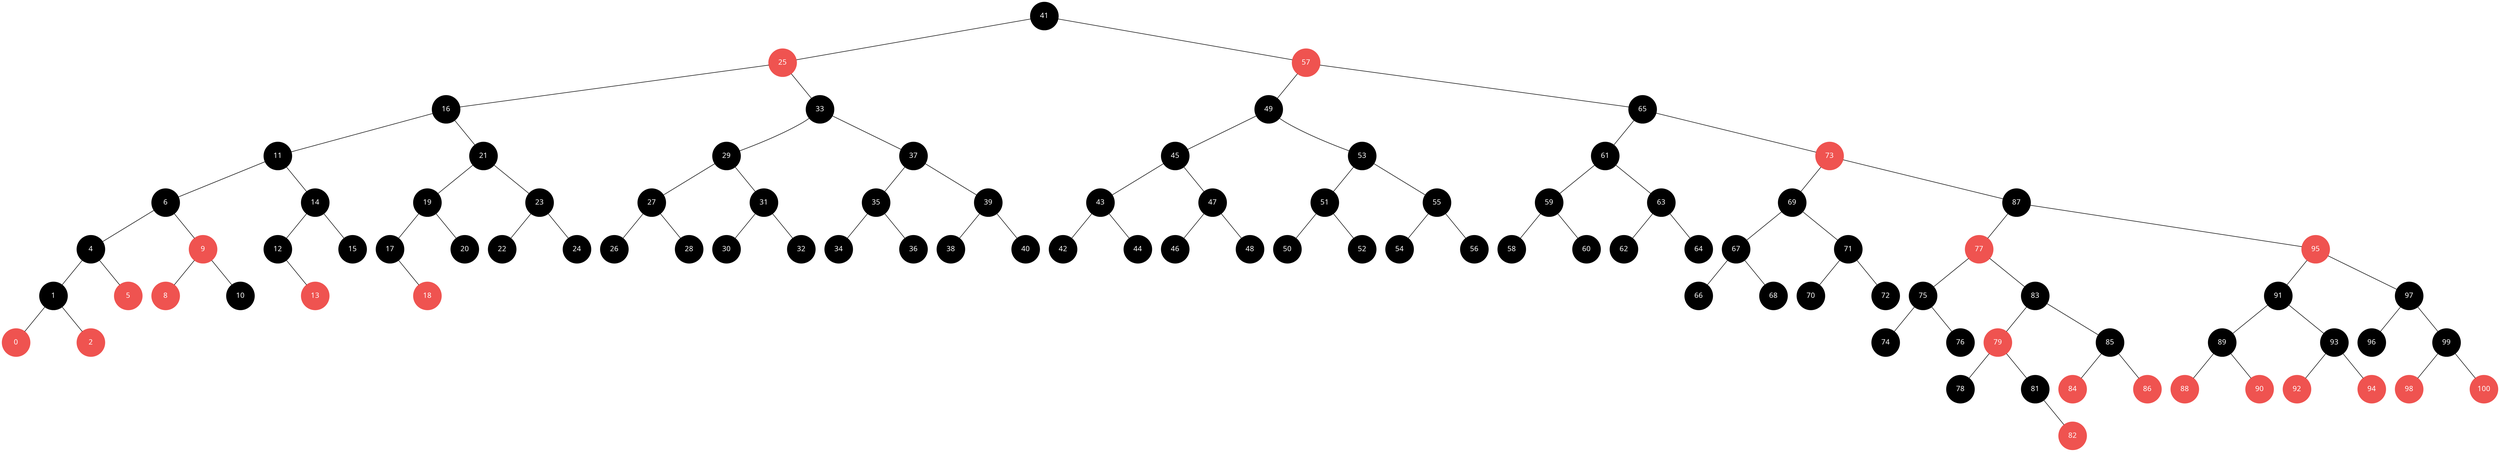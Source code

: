 digraph {
	graph [fontname=InputMono]
	node [shape=circle]
	node [style=filled]
	node [color=black]
	node [fixedsize=true]
	node [height=0.75]
	node [width=0.75]
	node [fontcolor=white]
	node [fontname=InputMono]
	edge [arrowhead=none]
	edge [style=filled]
	edge [weight=10]
	edge [color=black]
	node [color=black]
	41
	edge [weight=10]
	edge [color=black]
	node [color="#ef5350"]
	25
		41 -> 25
	edge [weight=100]
	edge [color=white]
	node [color=white]
	"[41"
		41 -> "[41"
	edge [weight=10]
	edge [color=black]
	node [color="#ef5350"]
	57
		41 -> 57
	edge [weight=10]
	edge [color=black]
	node [color=black]
	49
		57 -> 49
	edge [weight=100]
	edge [color=white]
	node [color=white]
	"[57"
		57 -> "[57"
	edge [weight=10]
	edge [color=black]
	node [color=black]
	65
		57 -> 65
	edge [weight=10]
	edge [color=black]
	node [color=black]
	61
		65 -> 61
	edge [weight=100]
	edge [color=white]
	node [color=white]
	"[65"
		65 -> "[65"
	edge [weight=10]
	edge [color=black]
	node [color="#ef5350"]
	73
		65 -> 73
	edge [weight=10]
	edge [color=black]
	node [color=black]
	69
		73 -> 69
	edge [weight=100]
	edge [color=white]
	node [color=white]
	"[73"
		73 -> "[73"
	edge [weight=10]
	edge [color=black]
	node [color=black]
	87
		73 -> 87
	edge [weight=10]
	edge [color=black]
	node [color="#ef5350"]
	77
		87 -> 77
	edge [weight=100]
	edge [color=white]
	node [color=white]
	"[87"
		87 -> "[87"
	edge [weight=10]
	edge [color=black]
	node [color="#ef5350"]
	95
		87 -> 95
	edge [weight=10]
	edge [color=black]
	node [color=black]
	91
		95 -> 91
	edge [weight=100]
	edge [color=white]
	node [color=white]
	"[95"
		95 -> "[95"
	edge [weight=10]
	edge [color=black]
	node [color=black]
	97
		95 -> 97
	edge [weight=10]
	edge [color=black]
	node [color=black]
	96
		97 -> 96
	edge [weight=100]
	edge [color=white]
	node [color=white]
	"[97"
		97 -> "[97"
	edge [weight=10]
	edge [color=black]
	node [color=black]
	99
		97 -> 99
	edge [weight=10]
	edge [color=black]
	node [color="#ef5350"]
	98
		99 -> 98
	edge [weight=100]
	edge [color=white]
	node [color=white]
	"[99"
		99 -> "[99"
	edge [weight=10]
	edge [color=black]
	node [color="#ef5350"]
	100
		99 -> 100
	edge [weight=10]
	edge [color=black]
	node [color=black]
	89
		91 -> 89
	edge [weight=100]
	edge [color=white]
	node [color=white]
	"[91"
		91 -> "[91"
	edge [weight=10]
	edge [color=black]
	node [color=black]
	93
		91 -> 93
	edge [weight=10]
	edge [color=black]
	node [color="#ef5350"]
	92
		93 -> 92
	edge [weight=100]
	edge [color=white]
	node [color=white]
	"[93"
		93 -> "[93"
	edge [weight=10]
	edge [color=black]
	node [color="#ef5350"]
	94
		93 -> 94
	edge [weight=10]
	edge [color=black]
	node [color="#ef5350"]
	88
		89 -> 88
	edge [weight=100]
	edge [color=white]
	node [color=white]
	"[89"
		89 -> "[89"
	edge [weight=10]
	edge [color=black]
	node [color="#ef5350"]
	90
		89 -> 90
	edge [weight=10]
	edge [color=black]
	node [color=black]
	75
		77 -> 75
	edge [weight=100]
	edge [color=white]
	node [color=white]
	"[77"
		77 -> "[77"
	edge [weight=10]
	edge [color=black]
	node [color=black]
	83
		77 -> 83
	edge [weight=10]
	edge [color=black]
	node [color="#ef5350"]
	79
		83 -> 79
	edge [weight=100]
	edge [color=white]
	node [color=white]
	"[83"
		83 -> "[83"
	edge [weight=10]
	edge [color=black]
	node [color=black]
	85
		83 -> 85
	edge [weight=10]
	edge [color=black]
	node [color="#ef5350"]
	84
		85 -> 84
	edge [weight=100]
	edge [color=white]
	node [color=white]
	"[85"
		85 -> "[85"
	edge [weight=10]
	edge [color=black]
	node [color="#ef5350"]
	86
		85 -> 86
	edge [weight=10]
	edge [color=black]
	node [color=black]
	78
		79 -> 78
	edge [weight=100]
	edge [color=white]
	node [color=white]
	"[79"
		79 -> "[79"
	edge [weight=10]
	edge [color=black]
	node [color=black]
	81
		79 -> 81
	edge [weight=100]
	edge [color=white]
	node [color=white]
	"|81"
		81 -> "|81"
	edge [weight=10]
	edge [color=black]
	node [color="#ef5350"]
	82
		81 -> 82
	edge [weight=10]
	edge [color=black]
	node [color=black]
	74
		75 -> 74
	edge [weight=100]
	edge [color=white]
	node [color=white]
	"[75"
		75 -> "[75"
	edge [weight=10]
	edge [color=black]
	node [color=black]
	76
		75 -> 76
	edge [weight=10]
	edge [color=black]
	node [color=black]
	67
		69 -> 67
	edge [weight=100]
	edge [color=white]
	node [color=white]
	"[69"
		69 -> "[69"
	edge [weight=10]
	edge [color=black]
	node [color=black]
	71
		69 -> 71
	edge [weight=10]
	edge [color=black]
	node [color=black]
	70
		71 -> 70
	edge [weight=100]
	edge [color=white]
	node [color=white]
	"[71"
		71 -> "[71"
	edge [weight=10]
	edge [color=black]
	node [color=black]
	72
		71 -> 72
	edge [weight=10]
	edge [color=black]
	node [color=black]
	66
		67 -> 66
	edge [weight=100]
	edge [color=white]
	node [color=white]
	"[67"
		67 -> "[67"
	edge [weight=10]
	edge [color=black]
	node [color=black]
	68
		67 -> 68
	edge [weight=10]
	edge [color=black]
	node [color=black]
	59
		61 -> 59
	edge [weight=100]
	edge [color=white]
	node [color=white]
	"[61"
		61 -> "[61"
	edge [weight=10]
	edge [color=black]
	node [color=black]
	63
		61 -> 63
	edge [weight=10]
	edge [color=black]
	node [color=black]
	62
		63 -> 62
	edge [weight=100]
	edge [color=white]
	node [color=white]
	"[63"
		63 -> "[63"
	edge [weight=10]
	edge [color=black]
	node [color=black]
	64
		63 -> 64
	edge [weight=10]
	edge [color=black]
	node [color=black]
	58
		59 -> 58
	edge [weight=100]
	edge [color=white]
	node [color=white]
	"[59"
		59 -> "[59"
	edge [weight=10]
	edge [color=black]
	node [color=black]
	60
		59 -> 60
	edge [weight=10]
	edge [color=black]
	node [color=black]
	45
		49 -> 45
	edge [weight=100]
	edge [color=white]
	node [color=white]
	"[49"
		49 -> "[49"
	edge [weight=10]
	edge [color=black]
	node [color=black]
	53
		49 -> 53
	edge [weight=10]
	edge [color=black]
	node [color=black]
	51
		53 -> 51
	edge [weight=100]
	edge [color=white]
	node [color=white]
	"[53"
		53 -> "[53"
	edge [weight=10]
	edge [color=black]
	node [color=black]
	55
		53 -> 55
	edge [weight=10]
	edge [color=black]
	node [color=black]
	54
		55 -> 54
	edge [weight=100]
	edge [color=white]
	node [color=white]
	"[55"
		55 -> "[55"
	edge [weight=10]
	edge [color=black]
	node [color=black]
	56
		55 -> 56
	edge [weight=10]
	edge [color=black]
	node [color=black]
	50
		51 -> 50
	edge [weight=100]
	edge [color=white]
	node [color=white]
	"[51"
		51 -> "[51"
	edge [weight=10]
	edge [color=black]
	node [color=black]
	52
		51 -> 52
	edge [weight=10]
	edge [color=black]
	node [color=black]
	43
		45 -> 43
	edge [weight=100]
	edge [color=white]
	node [color=white]
	"[45"
		45 -> "[45"
	edge [weight=10]
	edge [color=black]
	node [color=black]
	47
		45 -> 47
	edge [weight=10]
	edge [color=black]
	node [color=black]
	46
		47 -> 46
	edge [weight=100]
	edge [color=white]
	node [color=white]
	"[47"
		47 -> "[47"
	edge [weight=10]
	edge [color=black]
	node [color=black]
	48
		47 -> 48
	edge [weight=10]
	edge [color=black]
	node [color=black]
	42
		43 -> 42
	edge [weight=100]
	edge [color=white]
	node [color=white]
	"[43"
		43 -> "[43"
	edge [weight=10]
	edge [color=black]
	node [color=black]
	44
		43 -> 44
	edge [weight=10]
	edge [color=black]
	node [color=black]
	16
		25 -> 16
	edge [weight=100]
	edge [color=white]
	node [color=white]
	"[25"
		25 -> "[25"
	edge [weight=10]
	edge [color=black]
	node [color=black]
	33
		25 -> 33
	edge [weight=10]
	edge [color=black]
	node [color=black]
	29
		33 -> 29
	edge [weight=100]
	edge [color=white]
	node [color=white]
	"[33"
		33 -> "[33"
	edge [weight=10]
	edge [color=black]
	node [color=black]
	37
		33 -> 37
	edge [weight=10]
	edge [color=black]
	node [color=black]
	35
		37 -> 35
	edge [weight=100]
	edge [color=white]
	node [color=white]
	"[37"
		37 -> "[37"
	edge [weight=10]
	edge [color=black]
	node [color=black]
	39
		37 -> 39
	edge [weight=10]
	edge [color=black]
	node [color=black]
	38
		39 -> 38
	edge [weight=100]
	edge [color=white]
	node [color=white]
	"[39"
		39 -> "[39"
	edge [weight=10]
	edge [color=black]
	node [color=black]
	40
		39 -> 40
	edge [weight=10]
	edge [color=black]
	node [color=black]
	34
		35 -> 34
	edge [weight=100]
	edge [color=white]
	node [color=white]
	"[35"
		35 -> "[35"
	edge [weight=10]
	edge [color=black]
	node [color=black]
	36
		35 -> 36
	edge [weight=10]
	edge [color=black]
	node [color=black]
	27
		29 -> 27
	edge [weight=100]
	edge [color=white]
	node [color=white]
	"[29"
		29 -> "[29"
	edge [weight=10]
	edge [color=black]
	node [color=black]
	31
		29 -> 31
	edge [weight=10]
	edge [color=black]
	node [color=black]
	30
		31 -> 30
	edge [weight=100]
	edge [color=white]
	node [color=white]
	"[31"
		31 -> "[31"
	edge [weight=10]
	edge [color=black]
	node [color=black]
	32
		31 -> 32
	edge [weight=10]
	edge [color=black]
	node [color=black]
	26
		27 -> 26
	edge [weight=100]
	edge [color=white]
	node [color=white]
	"[27"
		27 -> "[27"
	edge [weight=10]
	edge [color=black]
	node [color=black]
	28
		27 -> 28
	edge [weight=10]
	edge [color=black]
	node [color=black]
	11
		16 -> 11
	edge [weight=100]
	edge [color=white]
	node [color=white]
	"[16"
		16 -> "[16"
	edge [weight=10]
	edge [color=black]
	node [color=black]
	21
		16 -> 21
	edge [weight=10]
	edge [color=black]
	node [color=black]
	19
		21 -> 19
	edge [weight=100]
	edge [color=white]
	node [color=white]
	"[21"
		21 -> "[21"
	edge [weight=10]
	edge [color=black]
	node [color=black]
	23
		21 -> 23
	edge [weight=10]
	edge [color=black]
	node [color=black]
	22
		23 -> 22
	edge [weight=100]
	edge [color=white]
	node [color=white]
	"[23"
		23 -> "[23"
	edge [weight=10]
	edge [color=black]
	node [color=black]
	24
		23 -> 24
	edge [weight=10]
	edge [color=black]
	node [color=black]
	17
		19 -> 17
	edge [weight=100]
	edge [color=white]
	node [color=white]
	"[19"
		19 -> "[19"
	edge [weight=10]
	edge [color=black]
	node [color=black]
	20
		19 -> 20
	edge [weight=100]
	edge [color=white]
	node [color=white]
	"|17"
		17 -> "|17"
	edge [weight=10]
	edge [color=black]
	node [color="#ef5350"]
	18
		17 -> 18
	edge [weight=10]
	edge [color=black]
	node [color=black]
	6
		11 -> 6
	edge [weight=100]
	edge [color=white]
	node [color=white]
	"[11"
		11 -> "[11"
	edge [weight=10]
	edge [color=black]
	node [color=black]
	14
		11 -> 14
	edge [weight=10]
	edge [color=black]
	node [color=black]
	12
		14 -> 12
	edge [weight=100]
	edge [color=white]
	node [color=white]
	"[14"
		14 -> "[14"
	edge [weight=10]
	edge [color=black]
	node [color=black]
	15
		14 -> 15
	edge [weight=100]
	edge [color=white]
	node [color=white]
	"|12"
		12 -> "|12"
	edge [weight=10]
	edge [color=black]
	node [color="#ef5350"]
	13
		12 -> 13
	edge [weight=10]
	edge [color=black]
	node [color=black]
	4
		6 -> 4
	edge [weight=100]
	edge [color=white]
	node [color=white]
	"[6"
		6 -> "[6"
	edge [weight=10]
	edge [color=black]
	node [color="#ef5350"]
	9
		6 -> 9
	edge [weight=10]
	edge [color=black]
	node [color="#ef5350"]
	8
		9 -> 8
	edge [weight=100]
	edge [color=white]
	node [color=white]
	"[9"
		9 -> "[9"
	edge [weight=10]
	edge [color=black]
	node [color=black]
	10
		9 -> 10
	edge [weight=10]
	edge [color=black]
	node [color=black]
	1
		4 -> 1
	edge [weight=100]
	edge [color=white]
	node [color=white]
	"[4"
		4 -> "[4"
	edge [weight=10]
	edge [color=black]
	node [color="#ef5350"]
	5
		4 -> 5
	edge [weight=10]
	edge [color=black]
	node [color="#ef5350"]
	0
		1 -> 0
	edge [weight=100]
	edge [color=white]
	node [color=white]
	"[1"
		1 -> "[1"
	edge [weight=10]
	edge [color=black]
	node [color="#ef5350"]
	2
		1 -> 2
}